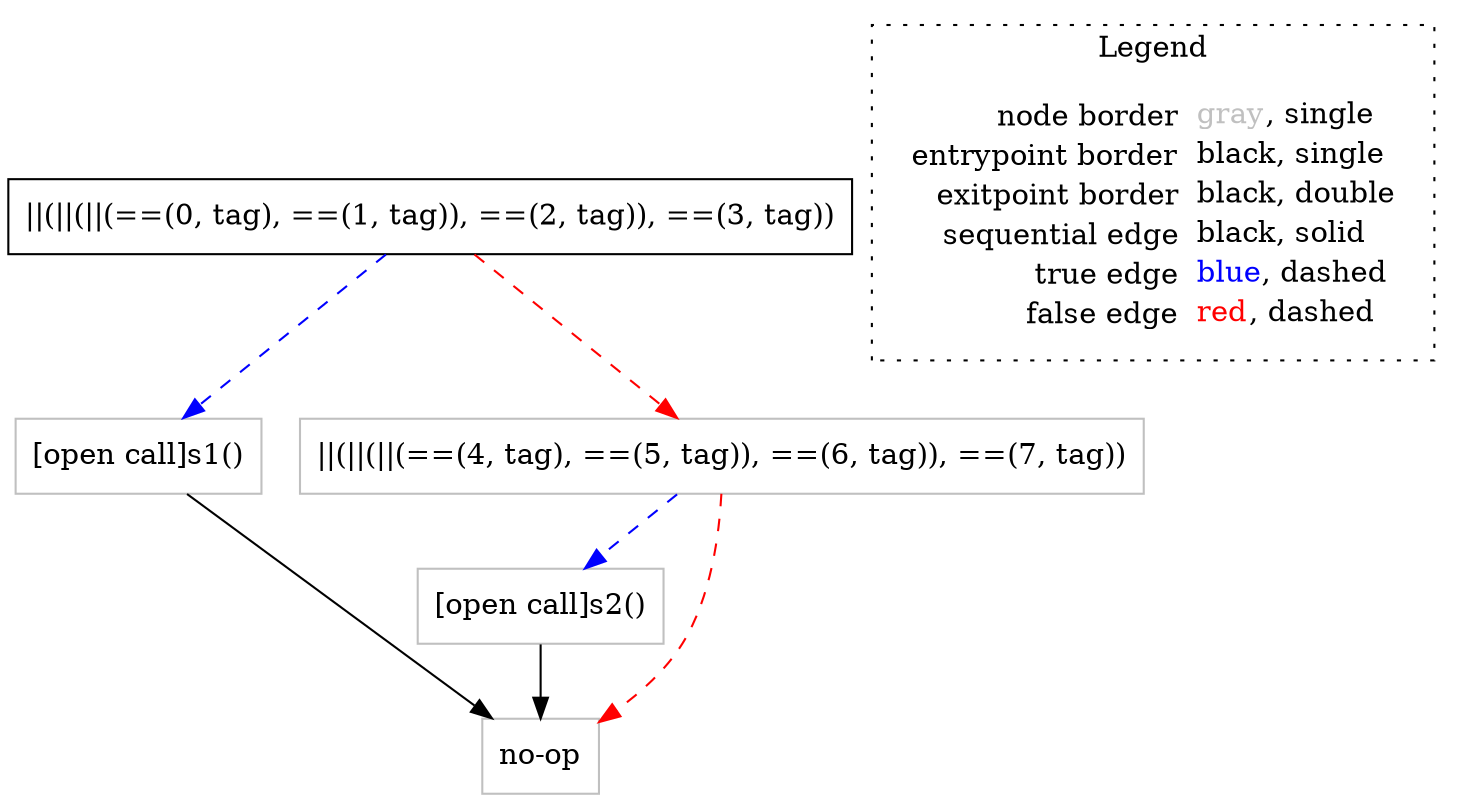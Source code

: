 digraph {
	"node0" [shape="rect",color="black",label=<||(||(||(==(0, tag), ==(1, tag)), ==(2, tag)), ==(3, tag))>];
	"node1" [shape="rect",color="gray",label=<[open call]s1()>];
	"node2" [shape="rect",color="gray",label=<[open call]s2()>];
	"node3" [shape="rect",color="gray",label=<no-op>];
	"node4" [shape="rect",color="gray",label=<||(||(||(==(4, tag), ==(5, tag)), ==(6, tag)), ==(7, tag))>];
	"node0" -> "node1" [color="blue",style="dashed"];
	"node0" -> "node4" [color="red",style="dashed"];
	"node1" -> "node3" [color="black"];
	"node2" -> "node3" [color="black"];
	"node4" -> "node2" [color="blue",style="dashed"];
	"node4" -> "node3" [color="red",style="dashed"];
subgraph cluster_legend {
	label="Legend";
	style=dotted;
	node [shape=plaintext];
	"legend" [label=<<table border="0" cellpadding="2" cellspacing="0" cellborder="0"><tr><td align="right">node border&nbsp;</td><td align="left"><font color="gray">gray</font>, single</td></tr><tr><td align="right">entrypoint border&nbsp;</td><td align="left"><font color="black">black</font>, single</td></tr><tr><td align="right">exitpoint border&nbsp;</td><td align="left"><font color="black">black</font>, double</td></tr><tr><td align="right">sequential edge&nbsp;</td><td align="left"><font color="black">black</font>, solid</td></tr><tr><td align="right">true edge&nbsp;</td><td align="left"><font color="blue">blue</font>, dashed</td></tr><tr><td align="right">false edge&nbsp;</td><td align="left"><font color="red">red</font>, dashed</td></tr></table>>];
}

}
